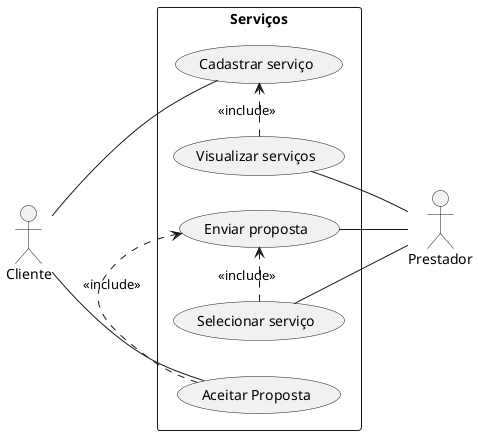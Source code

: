 @startuml Criar Serviço
left to right direction
skinparam packageStyle rectangle
actor Prestador
actor Cliente
rectangle Serviços {
  Cliente -- (Cadastrar serviço)
  (Selecionar serviço) -- Prestador
  (Visualizar serviços) .> (Cadastrar serviço) : << include >>
  (Visualizar serviços) -- Prestador 
  Cliente -- (Aceitar Proposta)
  (Enviar proposta) -- Prestador
  (Selecionar serviço) .> (Enviar proposta) : << include >> 
  (Aceitar Proposta).> (Enviar proposta) : << include >>
}
@enduml